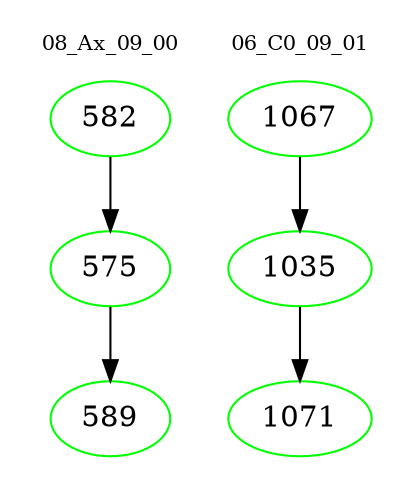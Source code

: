 digraph{
subgraph cluster_0 {
color = white
label = "08_Ax_09_00";
fontsize=10;
T0_582 [label="582", color="green"]
T0_582 -> T0_575 [color="black"]
T0_575 [label="575", color="green"]
T0_575 -> T0_589 [color="black"]
T0_589 [label="589", color="green"]
}
subgraph cluster_1 {
color = white
label = "06_C0_09_01";
fontsize=10;
T1_1067 [label="1067", color="green"]
T1_1067 -> T1_1035 [color="black"]
T1_1035 [label="1035", color="green"]
T1_1035 -> T1_1071 [color="black"]
T1_1071 [label="1071", color="green"]
}
}
